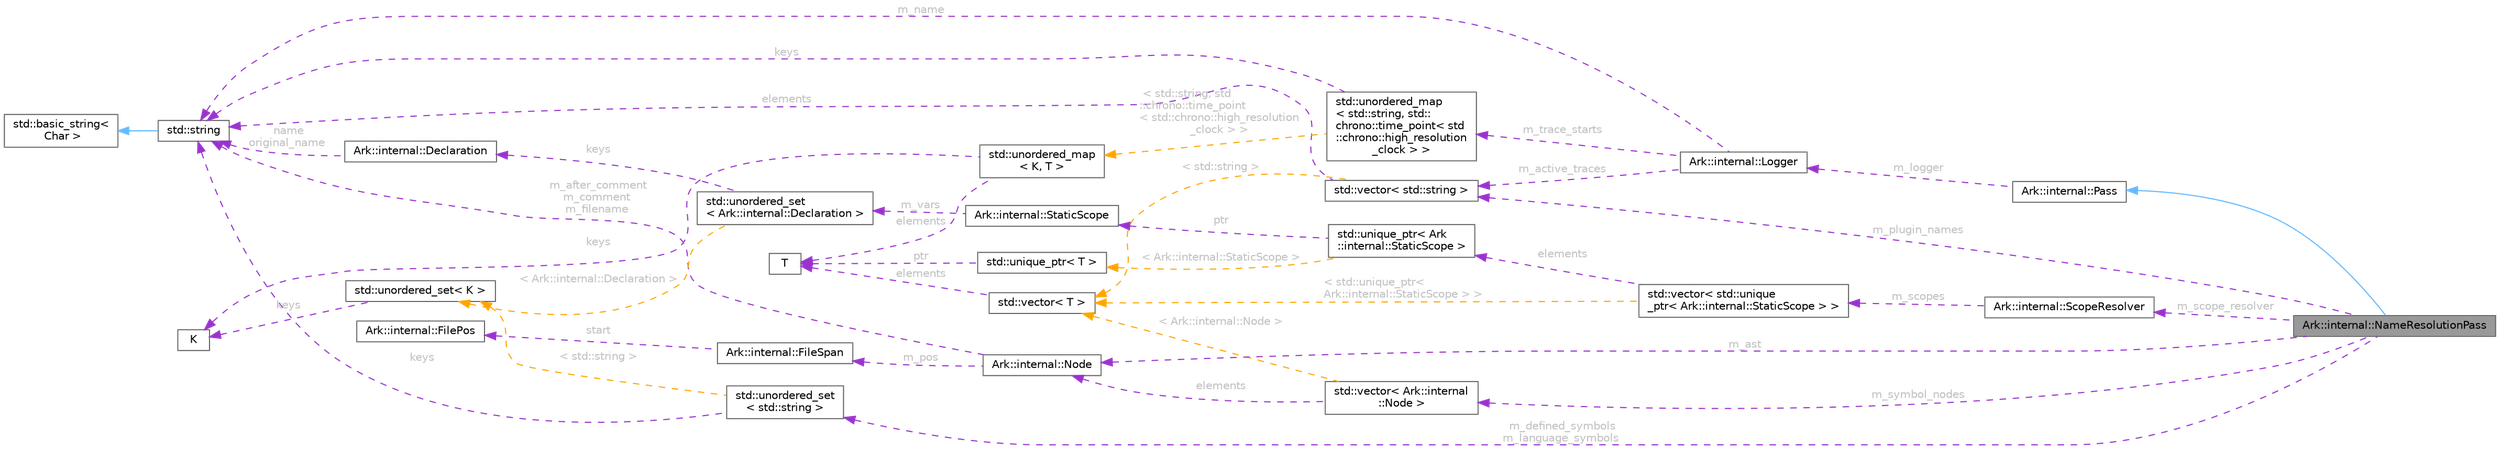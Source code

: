 digraph "Ark::internal::NameResolutionPass"
{
 // INTERACTIVE_SVG=YES
 // LATEX_PDF_SIZE
  bgcolor="transparent";
  edge [fontname=Helvetica,fontsize=10,labelfontname=Helvetica,labelfontsize=10];
  node [fontname=Helvetica,fontsize=10,shape=box,height=0.2,width=0.4];
  rankdir="LR";
  Node1 [id="Node000001",label="Ark::internal::NameResolutionPass",height=0.2,width=0.4,color="gray40", fillcolor="grey60", style="filled", fontcolor="black",tooltip=" "];
  Node2 -> Node1 [id="edge1_Node000001_Node000002",dir="back",color="steelblue1",style="solid",tooltip=" "];
  Node2 [id="Node000002",label="Ark::internal::Pass",height=0.2,width=0.4,color="gray40", fillcolor="white", style="filled",URL="$da/d7b/classArk_1_1internal_1_1Pass.html",tooltip="An interface to describe compiler passes."];
  Node3 -> Node2 [id="edge2_Node000002_Node000003",dir="back",color="darkorchid3",style="dashed",tooltip=" ",label=" m_logger",fontcolor="grey" ];
  Node3 [id="Node000003",label="Ark::internal::Logger",height=0.2,width=0.4,color="gray40", fillcolor="white", style="filled",URL="$d6/d2f/classArk_1_1internal_1_1Logger.html",tooltip=" "];
  Node4 -> Node3 [id="edge3_Node000003_Node000004",dir="back",color="darkorchid3",style="dashed",tooltip=" ",label=" m_name",fontcolor="grey" ];
  Node4 [id="Node000004",label="std::string",height=0.2,width=0.4,color="gray40", fillcolor="white", style="filled",tooltip=" "];
  Node5 -> Node4 [id="edge4_Node000004_Node000005",dir="back",color="steelblue1",style="solid",tooltip=" "];
  Node5 [id="Node000005",label="std::basic_string\<\l Char \>",height=0.2,width=0.4,color="gray40", fillcolor="white", style="filled",tooltip=" "];
  Node6 -> Node3 [id="edge5_Node000003_Node000006",dir="back",color="darkorchid3",style="dashed",tooltip=" ",label=" m_trace_starts",fontcolor="grey" ];
  Node6 [id="Node000006",label="std::unordered_map\l\< std::string, std::\lchrono::time_point\< std\l::chrono::high_resolution\l_clock \> \>",height=0.2,width=0.4,color="gray40", fillcolor="white", style="filled",tooltip=" "];
  Node4 -> Node6 [id="edge6_Node000006_Node000004",dir="back",color="darkorchid3",style="dashed",tooltip=" ",label=" keys",fontcolor="grey" ];
  Node7 -> Node6 [id="edge7_Node000006_Node000007",dir="back",color="orange",style="dashed",tooltip=" ",label=" \< std::string, std\l::chrono::time_point\l\< std::chrono::high_resolution\l_clock \> \>",fontcolor="grey" ];
  Node7 [id="Node000007",label="std::unordered_map\l\< K, T \>",height=0.2,width=0.4,color="gray40", fillcolor="white", style="filled",tooltip=" "];
  Node8 -> Node7 [id="edge8_Node000007_Node000008",dir="back",color="darkorchid3",style="dashed",tooltip=" ",label=" keys",fontcolor="grey" ];
  Node8 [id="Node000008",label="K",height=0.2,width=0.4,color="gray40", fillcolor="white", style="filled",tooltip=" "];
  Node9 -> Node7 [id="edge9_Node000007_Node000009",dir="back",color="darkorchid3",style="dashed",tooltip=" ",label=" elements",fontcolor="grey" ];
  Node9 [id="Node000009",label="T",height=0.2,width=0.4,color="gray40", fillcolor="white", style="filled",tooltip=" "];
  Node10 -> Node3 [id="edge10_Node000003_Node000010",dir="back",color="darkorchid3",style="dashed",tooltip=" ",label=" m_active_traces",fontcolor="grey" ];
  Node10 [id="Node000010",label="std::vector\< std::string \>",height=0.2,width=0.4,color="gray40", fillcolor="white", style="filled",tooltip=" "];
  Node4 -> Node10 [id="edge11_Node000010_Node000004",dir="back",color="darkorchid3",style="dashed",tooltip=" ",label=" elements",fontcolor="grey" ];
  Node11 -> Node10 [id="edge12_Node000010_Node000011",dir="back",color="orange",style="dashed",tooltip=" ",label=" \< std::string \>",fontcolor="grey" ];
  Node11 [id="Node000011",label="std::vector\< T \>",height=0.2,width=0.4,color="gray40", fillcolor="white", style="filled",tooltip=" "];
  Node9 -> Node11 [id="edge13_Node000011_Node000009",dir="back",color="darkorchid3",style="dashed",tooltip=" ",label=" elements",fontcolor="grey" ];
  Node12 -> Node1 [id="edge14_Node000001_Node000012",dir="back",color="darkorchid3",style="dashed",tooltip=" ",label=" m_ast",fontcolor="grey" ];
  Node12 [id="Node000012",label="Ark::internal::Node",height=0.2,width=0.4,color="gray40", fillcolor="white", style="filled",URL="$dc/d9e/classArk_1_1internal_1_1Node.html",tooltip="A node of an Abstract Syntax Tree for ArkScript."];
  Node13 -> Node12 [id="edge15_Node000012_Node000013",dir="back",color="darkorchid3",style="dashed",tooltip=" ",label=" m_pos",fontcolor="grey" ];
  Node13 [id="Node000013",label="Ark::internal::FileSpan",height=0.2,width=0.4,color="gray40", fillcolor="white", style="filled",URL="$dc/dda/structArk_1_1internal_1_1FileSpan.html",tooltip="Describes a span for a node/atom in a file, its start position and end position."];
  Node14 -> Node13 [id="edge16_Node000013_Node000014",dir="back",color="darkorchid3",style="dashed",tooltip=" ",label=" start",fontcolor="grey" ];
  Node14 [id="Node000014",label="Ark::internal::FilePos",height=0.2,width=0.4,color="gray40", fillcolor="white", style="filled",URL="$d7/df6/structArk_1_1internal_1_1FilePos.html",tooltip=" "];
  Node4 -> Node12 [id="edge17_Node000012_Node000004",dir="back",color="darkorchid3",style="dashed",tooltip=" ",label=" m_after_comment\nm_comment\nm_filename",fontcolor="grey" ];
  Node15 -> Node1 [id="edge18_Node000001_Node000015",dir="back",color="darkorchid3",style="dashed",tooltip=" ",label=" m_defined_symbols\nm_language_symbols",fontcolor="grey" ];
  Node15 [id="Node000015",label="std::unordered_set\l\< std::string \>",height=0.2,width=0.4,color="gray40", fillcolor="white", style="filled",tooltip=" "];
  Node4 -> Node15 [id="edge19_Node000015_Node000004",dir="back",color="darkorchid3",style="dashed",tooltip=" ",label=" keys",fontcolor="grey" ];
  Node16 -> Node15 [id="edge20_Node000015_Node000016",dir="back",color="orange",style="dashed",tooltip=" ",label=" \< std::string \>",fontcolor="grey" ];
  Node16 [id="Node000016",label="std::unordered_set\< K \>",height=0.2,width=0.4,color="gray40", fillcolor="white", style="filled",tooltip=" "];
  Node8 -> Node16 [id="edge21_Node000016_Node000008",dir="back",color="darkorchid3",style="dashed",tooltip=" ",label=" keys",fontcolor="grey" ];
  Node17 -> Node1 [id="edge22_Node000001_Node000017",dir="back",color="darkorchid3",style="dashed",tooltip=" ",label=" m_symbol_nodes",fontcolor="grey" ];
  Node17 [id="Node000017",label="std::vector\< Ark::internal\l::Node \>",height=0.2,width=0.4,color="gray40", fillcolor="white", style="filled",tooltip=" "];
  Node12 -> Node17 [id="edge23_Node000017_Node000012",dir="back",color="darkorchid3",style="dashed",tooltip=" ",label=" elements",fontcolor="grey" ];
  Node11 -> Node17 [id="edge24_Node000017_Node000011",dir="back",color="orange",style="dashed",tooltip=" ",label=" \< Ark::internal::Node \>",fontcolor="grey" ];
  Node10 -> Node1 [id="edge25_Node000001_Node000010",dir="back",color="darkorchid3",style="dashed",tooltip=" ",label=" m_plugin_names",fontcolor="grey" ];
  Node18 -> Node1 [id="edge26_Node000001_Node000018",dir="back",color="darkorchid3",style="dashed",tooltip=" ",label=" m_scope_resolver",fontcolor="grey" ];
  Node18 [id="Node000018",label="Ark::internal::ScopeResolver",height=0.2,width=0.4,color="gray40", fillcolor="white", style="filled",URL="$dd/d92/classArk_1_1internal_1_1ScopeResolver.html",tooltip=" "];
  Node19 -> Node18 [id="edge27_Node000018_Node000019",dir="back",color="darkorchid3",style="dashed",tooltip=" ",label=" m_scopes",fontcolor="grey" ];
  Node19 [id="Node000019",label="std::vector\< std::unique\l_ptr\< Ark::internal::StaticScope \> \>",height=0.2,width=0.4,color="gray40", fillcolor="white", style="filled",tooltip=" "];
  Node20 -> Node19 [id="edge28_Node000019_Node000020",dir="back",color="darkorchid3",style="dashed",tooltip=" ",label=" elements",fontcolor="grey" ];
  Node20 [id="Node000020",label="std::unique_ptr\< Ark\l::internal::StaticScope \>",height=0.2,width=0.4,color="gray40", fillcolor="white", style="filled",tooltip=" "];
  Node21 -> Node20 [id="edge29_Node000020_Node000021",dir="back",color="darkorchid3",style="dashed",tooltip=" ",label=" ptr",fontcolor="grey" ];
  Node21 [id="Node000021",label="Ark::internal::StaticScope",height=0.2,width=0.4,color="gray40", fillcolor="white", style="filled",URL="$d3/d8e/classArk_1_1internal_1_1StaticScope.html",tooltip=" "];
  Node22 -> Node21 [id="edge30_Node000021_Node000022",dir="back",color="darkorchid3",style="dashed",tooltip=" ",label=" m_vars",fontcolor="grey" ];
  Node22 [id="Node000022",label="std::unordered_set\l\< Ark::internal::Declaration \>",height=0.2,width=0.4,color="gray40", fillcolor="white", style="filled",tooltip=" "];
  Node23 -> Node22 [id="edge31_Node000022_Node000023",dir="back",color="darkorchid3",style="dashed",tooltip=" ",label=" keys",fontcolor="grey" ];
  Node23 [id="Node000023",label="Ark::internal::Declaration",height=0.2,width=0.4,color="gray40", fillcolor="white", style="filled",URL="$d1/dcf/structArk_1_1internal_1_1Declaration.html",tooltip=" "];
  Node4 -> Node23 [id="edge32_Node000023_Node000004",dir="back",color="darkorchid3",style="dashed",tooltip=" ",label=" name\noriginal_name",fontcolor="grey" ];
  Node16 -> Node22 [id="edge33_Node000022_Node000016",dir="back",color="orange",style="dashed",tooltip=" ",label=" \< Ark::internal::Declaration \>",fontcolor="grey" ];
  Node24 -> Node20 [id="edge34_Node000020_Node000024",dir="back",color="orange",style="dashed",tooltip=" ",label=" \< Ark::internal::StaticScope \>",fontcolor="grey" ];
  Node24 [id="Node000024",label="std::unique_ptr\< T \>",height=0.2,width=0.4,color="gray40", fillcolor="white", style="filled",tooltip=" "];
  Node9 -> Node24 [id="edge35_Node000024_Node000009",dir="back",color="darkorchid3",style="dashed",tooltip=" ",label=" ptr",fontcolor="grey" ];
  Node11 -> Node19 [id="edge36_Node000019_Node000011",dir="back",color="orange",style="dashed",tooltip=" ",label=" \< std::unique_ptr\<\l Ark::internal::StaticScope \> \>",fontcolor="grey" ];
}
